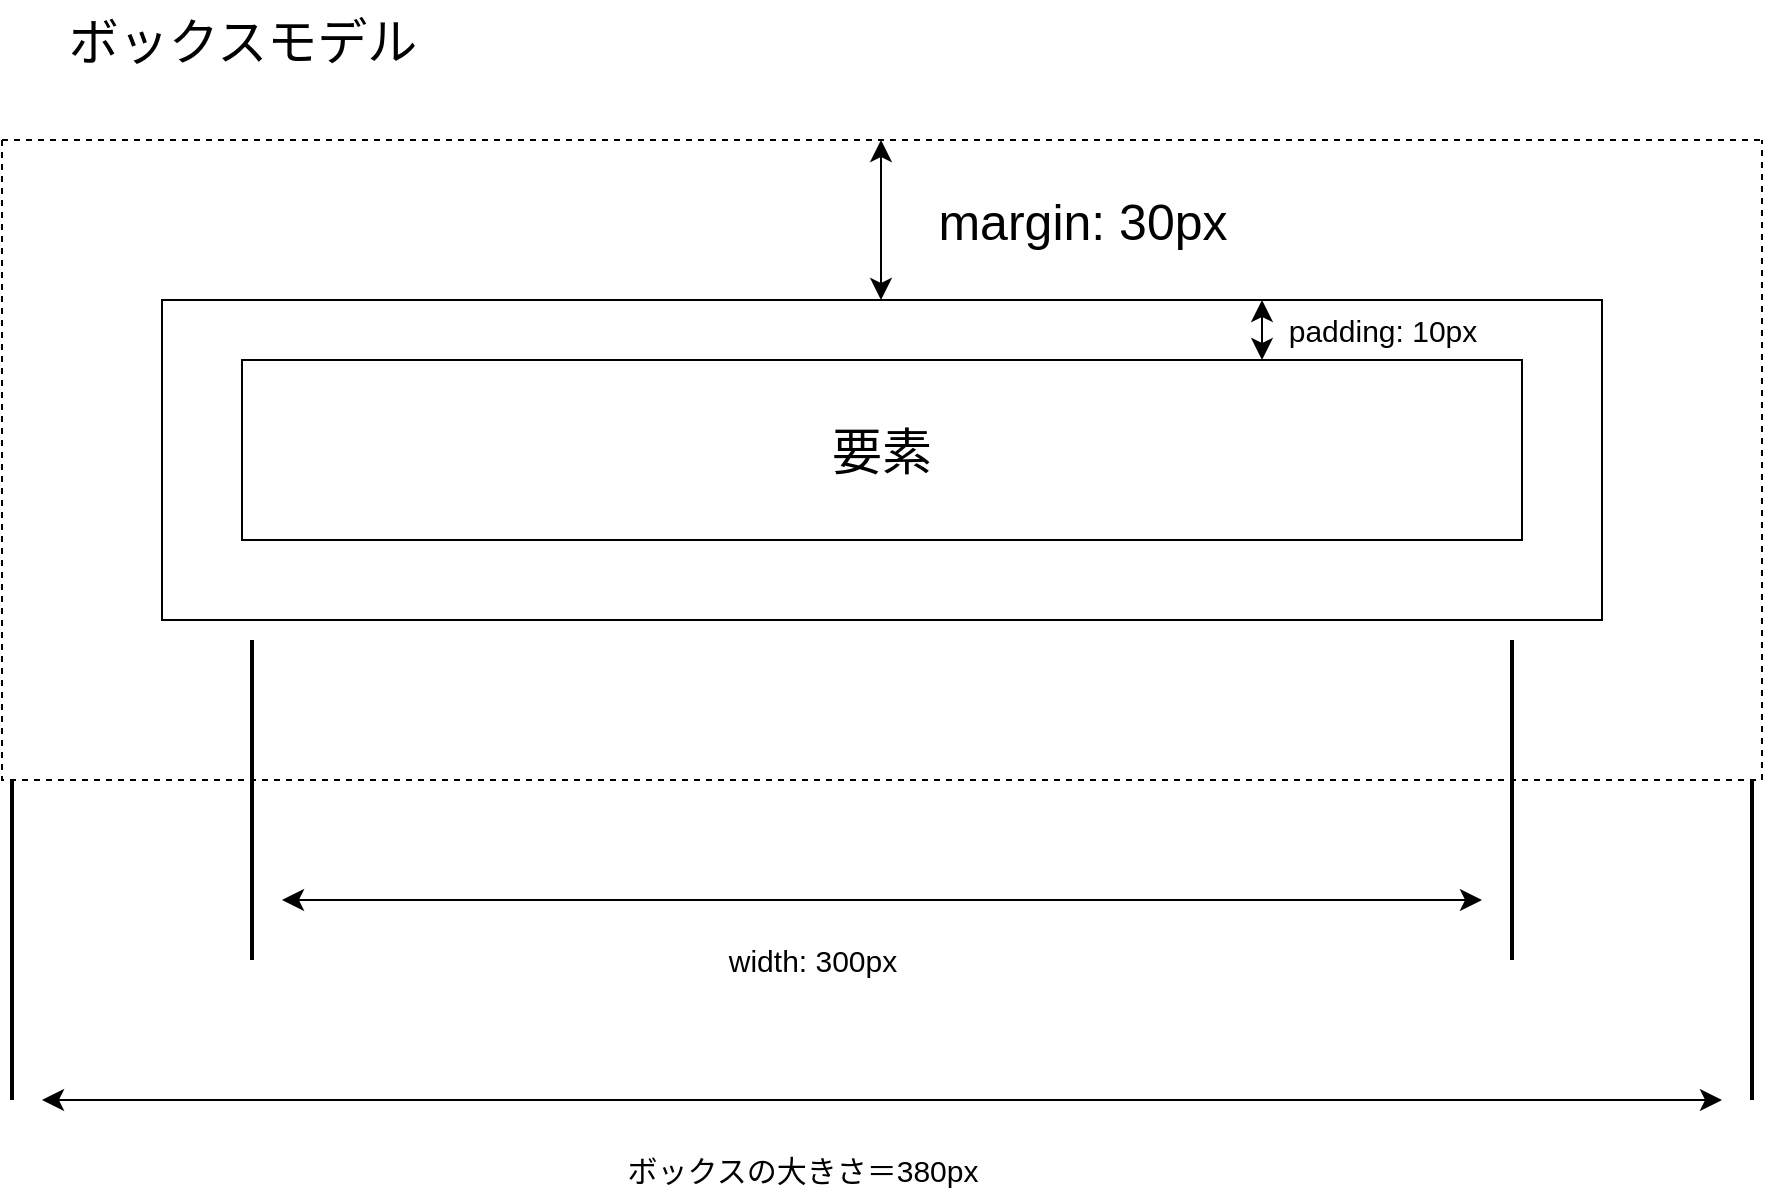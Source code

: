 <mxfile>
    <diagram id="FFmpeeD930Ie5xwho43t" name="ページ1">
        <mxGraphModel dx="1187" dy="779" grid="1" gridSize="10" guides="1" tooltips="1" connect="1" arrows="1" fold="1" page="1" pageScale="1" pageWidth="1654" pageHeight="1169" math="0" shadow="0">
            <root>
                <mxCell id="0"/>
                <mxCell id="1" parent="0"/>
                <mxCell id="2" value="ボックスモデル" style="text;html=1;align=center;verticalAlign=middle;resizable=0;points=[];autosize=1;strokeColor=none;fillColor=none;fontSize=25;" vertex="1" parent="1">
                    <mxGeometry x="180" y="90" width="200" height="40" as="geometry"/>
                </mxCell>
                <mxCell id="3" value="" style="swimlane;startSize=0;fontSize=25;dashed=1;" vertex="1" parent="1">
                    <mxGeometry x="160" y="160" width="880" height="320" as="geometry"/>
                </mxCell>
                <mxCell id="4" value="" style="rounded=0;whiteSpace=wrap;html=1;fontSize=25;" vertex="1" parent="3">
                    <mxGeometry x="80" y="80" width="720" height="160" as="geometry"/>
                </mxCell>
                <mxCell id="6" value="margin: 30px" style="text;html=1;align=center;verticalAlign=middle;resizable=0;points=[];autosize=1;strokeColor=none;fillColor=none;fontSize=25;" vertex="1" parent="3">
                    <mxGeometry x="455" y="20" width="170" height="40" as="geometry"/>
                </mxCell>
                <mxCell id="7" value="要素" style="rounded=0;whiteSpace=wrap;html=1;fontSize=25;" vertex="1" parent="3">
                    <mxGeometry x="120" y="110" width="640" height="90" as="geometry"/>
                </mxCell>
                <mxCell id="9" value="padding: 10px" style="text;html=1;align=center;verticalAlign=middle;resizable=0;points=[];autosize=1;strokeColor=none;fillColor=none;fontSize=15;" vertex="1" parent="3">
                    <mxGeometry x="630" y="80" width="120" height="30" as="geometry"/>
                </mxCell>
                <mxCell id="11" value="" style="line;strokeWidth=2;direction=south;html=1;fontSize=15;" vertex="1" parent="3">
                    <mxGeometry x="120" y="250" width="10" height="160" as="geometry"/>
                </mxCell>
                <mxCell id="12" value="" style="line;strokeWidth=2;direction=south;html=1;fontSize=15;" vertex="1" parent="3">
                    <mxGeometry x="750" y="250" width="10" height="160" as="geometry"/>
                </mxCell>
                <mxCell id="21" value="" style="edgeStyle=none;orthogonalLoop=1;jettySize=auto;html=1;endArrow=classic;startArrow=classic;endSize=8;startSize=8;fontSize=15;" edge="1" parent="3">
                    <mxGeometry width="100" relative="1" as="geometry">
                        <mxPoint x="439.5" as="sourcePoint"/>
                        <mxPoint x="439.5" y="80" as="targetPoint"/>
                        <Array as="points"/>
                    </mxGeometry>
                </mxCell>
                <mxCell id="22" value="" style="edgeStyle=none;orthogonalLoop=1;jettySize=auto;html=1;endArrow=classic;startArrow=classic;endSize=8;startSize=8;fontSize=15;" edge="1" parent="3">
                    <mxGeometry width="100" relative="1" as="geometry">
                        <mxPoint x="630" y="80" as="sourcePoint"/>
                        <mxPoint x="630" y="110" as="targetPoint"/>
                        <Array as="points"/>
                    </mxGeometry>
                </mxCell>
                <mxCell id="14" value="width: 300px" style="text;html=1;align=center;verticalAlign=middle;resizable=0;points=[];autosize=1;strokeColor=none;fillColor=none;fontSize=15;" vertex="1" parent="1">
                    <mxGeometry x="510" y="555" width="110" height="30" as="geometry"/>
                </mxCell>
                <mxCell id="15" value="" style="line;strokeWidth=2;direction=south;html=1;fontSize=15;" vertex="1" parent="1">
                    <mxGeometry x="160" y="480" width="10" height="160" as="geometry"/>
                </mxCell>
                <mxCell id="16" value="" style="line;strokeWidth=2;direction=south;html=1;fontSize=15;" vertex="1" parent="1">
                    <mxGeometry x="1030" y="480" width="10" height="160" as="geometry"/>
                </mxCell>
                <mxCell id="18" value="ボックスの大きさ＝380px" style="text;html=1;align=center;verticalAlign=middle;resizable=0;points=[];autosize=1;strokeColor=none;fillColor=none;fontSize=15;" vertex="1" parent="1">
                    <mxGeometry x="460" y="660" width="200" height="30" as="geometry"/>
                </mxCell>
                <mxCell id="19" value="" style="edgeStyle=none;orthogonalLoop=1;jettySize=auto;html=1;endArrow=classic;startArrow=classic;endSize=8;startSize=8;fontSize=15;" edge="1" parent="1">
                    <mxGeometry width="100" relative="1" as="geometry">
                        <mxPoint x="180" y="640" as="sourcePoint"/>
                        <mxPoint x="1020" y="640" as="targetPoint"/>
                        <Array as="points"/>
                    </mxGeometry>
                </mxCell>
                <mxCell id="20" value="" style="edgeStyle=none;orthogonalLoop=1;jettySize=auto;html=1;endArrow=classic;startArrow=classic;endSize=8;startSize=8;fontSize=15;" edge="1" parent="1">
                    <mxGeometry width="100" relative="1" as="geometry">
                        <mxPoint x="300" y="540" as="sourcePoint"/>
                        <mxPoint x="900" y="540" as="targetPoint"/>
                        <Array as="points"/>
                    </mxGeometry>
                </mxCell>
            </root>
        </mxGraphModel>
    </diagram>
</mxfile>